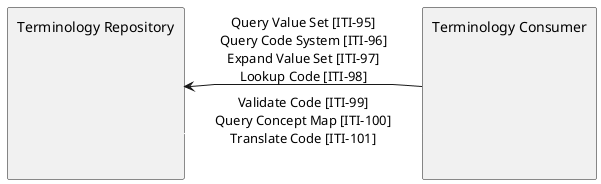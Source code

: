 @startuml
hide footbox
skinparam linetype polyline
left to right direction

agent "Terminology Repository\n\n\n\n\n\n\n" as Server 
agent "Terminology Consumer\n\n\n\n\n\n\n" as Client

Server <-- Client : "Query Value Set [ITI-95]\nQuery Code System [ITI-96]\nExpand Value Set [ITI-97]\nLookup Code [ITI-98]"
Server -[#FFFFFF]- Client: "Validate Code [ITI-99]\nQuery Concept Map [ITI-100]\nTranslate Code [ITI-101]"
@enduml

